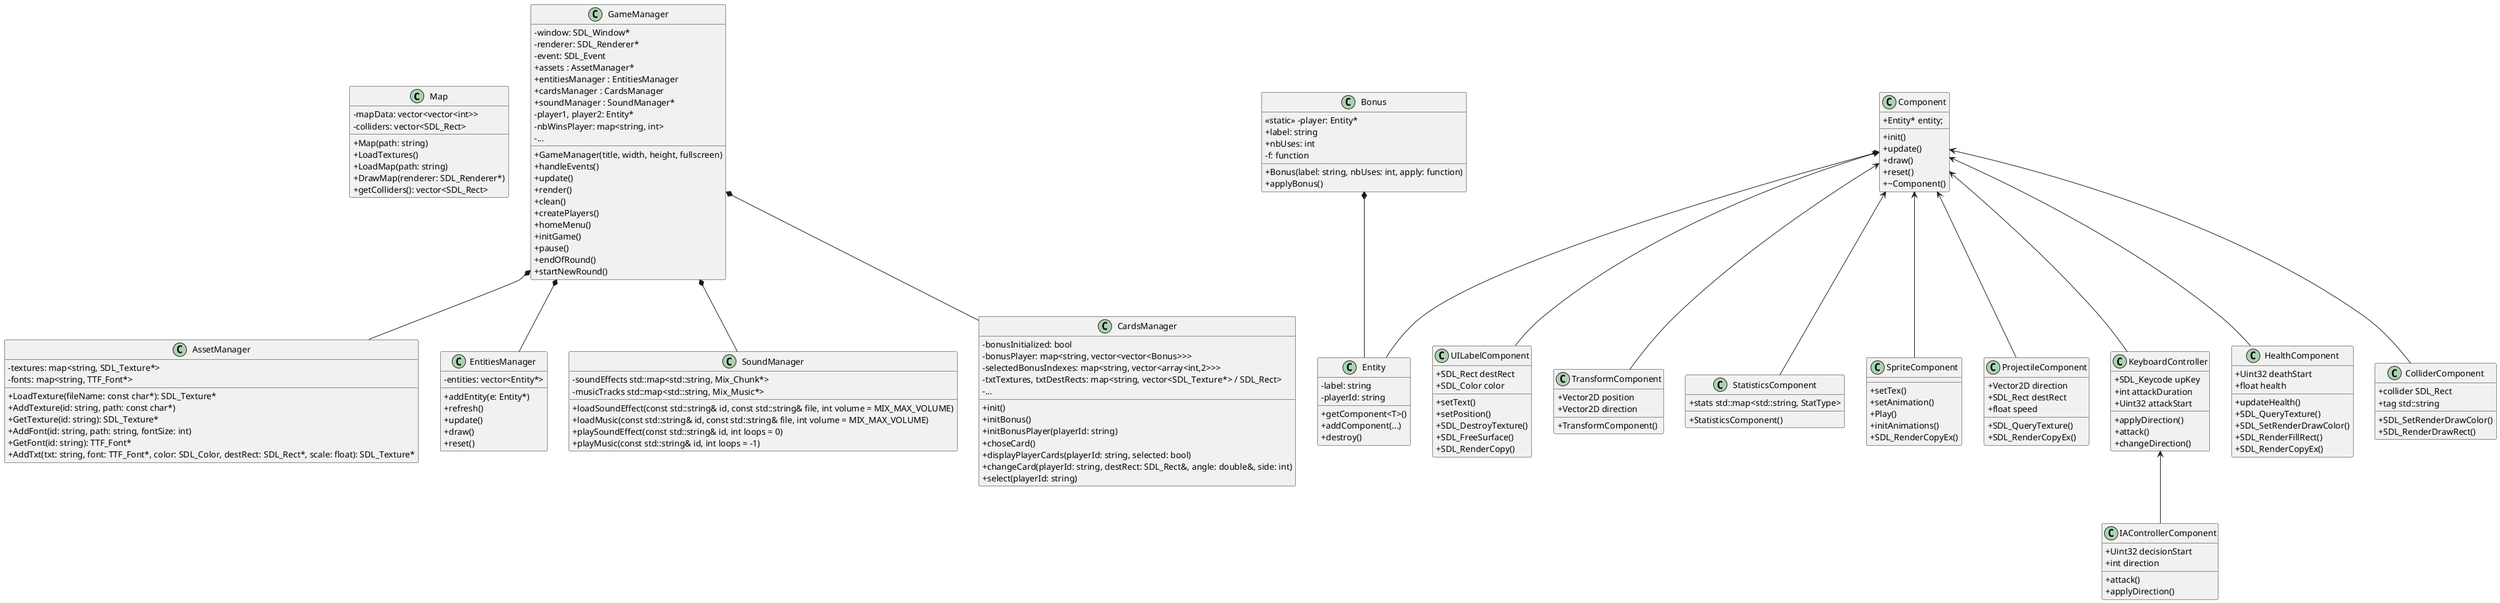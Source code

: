 @startuml DiagrammeUML
top to bottom direction

' Configuration graphique
skinparam classAttributeIconSize 0

' ===== Classes Principales =====

class Map {
    +Map(path: string)
    +LoadTextures()
    +LoadMap(path: string)
    +DrawMap(renderer: SDL_Renderer*)
    +getColliders(): vector<SDL_Rect>
    -mapData: vector<vector<int>>
    -colliders: vector<SDL_Rect>
}

class GameManager {
    +GameManager(title, width, height, fullscreen)
    +handleEvents()
    +update()
    +render()
    +clean()
    +createPlayers()
    +homeMenu()
    +initGame()
    +pause()
    +endOfRound()
    +startNewRound()
    -window: SDL_Window*
    -renderer: SDL_Renderer*
    -event: SDL_Event
    +assets : AssetManager*
    +entitiesManager : EntitiesManager
    +cardsManager : CardsManager
    +soundManager : SoundManager*
    -player1, player2: Entity*
    -nbWinsPlayer: map<string, int>
    -...
}

class AssetManager {
    +LoadTexture(fileName: const char*): SDL_Texture*
    +AddTexture(id: string, path: const char*)
    +GetTexture(id: string): SDL_Texture*
    +AddFont(id: string, path: string, fontSize: int)
    +GetFont(id: string): TTF_Font*
    +AddTxt(txt: string, font: TTF_Font*, color: SDL_Color, destRect: SDL_Rect*, scale: float): SDL_Texture*
    -textures: map<string, SDL_Texture*>
    -fonts: map<string, TTF_Font*>
}

class EntitiesManager {
    +addEntity(e: Entity*)
    +refresh()
    +update()
    +draw()
    +reset()
    -entities: vector<Entity*>
}

class SoundManager {
  -soundEffects std::map<std::string, Mix_Chunk*>
  -musicTracks std::map<std::string, Mix_Music*>
  +loadSoundEffect(const std::string& id, const std::string& file, int volume = MIX_MAX_VOLUME)
  +loadMusic(const std::string& id, const std::string& file, int volume = MIX_MAX_VOLUME)
  +playSoundEffect(const std::string& id, int loops = 0)
  +playMusic(const std::string& id, int loops = -1)
}

class CardsManager {
    +init()
    +initBonus()
    +initBonusPlayer(playerId: string)
    +choseCard()
    +displayPlayerCards(playerId: string, selected: bool)
    +changeCard(playerId: string, destRect: SDL_Rect&, angle: double&, side: int)
    +select(playerId: string)
    -bonusInitialized: bool
    -bonusPlayer: map<string, vector<vector<Bonus>>>
    -selectedBonusIndexes: map<string, vector<array<int,2>>>
    -txtTextures, txtDestRects: map<string, vector<SDL_Texture*> / SDL_Rect>
    -...
}

class Bonus {
    +Bonus(label: string, nbUses: int, apply: function)
    +applyBonus()
    <<static>> -player: Entity*
    +label: string
    +nbUses: int
    -f: function
}

class Entity {
    +getComponent<T>()
    +addComponent(...)
    +destroy()
    -label: string
    -playerId: string
}

' ===== Composants =====

class Component {
  +Entity* entity;

	+init()
	+update()
	+draw()
  +reset()
	+~Component()
}

class UILabelComponent {
  +SDL_Rect destRect
  +SDL_Color color
  +setText()
  +setPosition()
  +SDL_DestroyTexture()
  +SDL_FreeSurface()
  +SDL_RenderCopy()
}

class TransformComponent {
  +Vector2D position
  +Vector2D direction
  +TransformComponent()
}

class StatisticsComponent {
  +stats std::map<std::string, StatType> 
  +StatisticsComponent()
}

class SpriteComponent {
  +setTex()
  +setAnimation()
  +Play()
  +initAnimations()
  +SDL_RenderCopyEx()
}

class ProjectileComponent {
  +Vector2D direction
  +SDL_Rect destRect
  +float speed
  +SDL_QueryTexture()
  +SDL_RenderCopyEx()
}

class KeyboardController {
  +SDL_Keycode upKey
  +int attackDuration
  +Uint32 attackStart
  +applyDirection()
  +attack()
  +changeDirection()
}

class IAControllerComponent {
  +Uint32 decisionStart
  +int direction
  +attack()
  +applyDirection()
}

class HealthComponent {
  +Uint32 deathStart
  +float health
  +updateHealth()
  +SDL_QueryTexture()
  +SDL_SetRenderDrawColor()
  +SDL_RenderFillRect()
  +SDL_RenderCopyEx()
}

class ColliderComponent {
  +collider SDL_Rect
  +tag std::string
  +SDL_SetRenderDrawColor()
  +SDL_RenderDrawRect()
}

' ===== Relations =====

GameManager *-- AssetManager
GameManager *-- CardsManager
GameManager *-- EntitiesManager
GameManager *-- SoundManager

Bonus *-- Entity
Component *-- Entity

Component <-- StatisticsComponent
Component <-- HealthComponent
Component <-- ColliderComponent
Component <-- TransformComponent
Component <-- UILabelComponent
Component <-- KeyboardController
KeyboardController <-- IAControllerComponent
Component <-- SpriteComponent
Component <-- ProjectileComponent

@enduml
